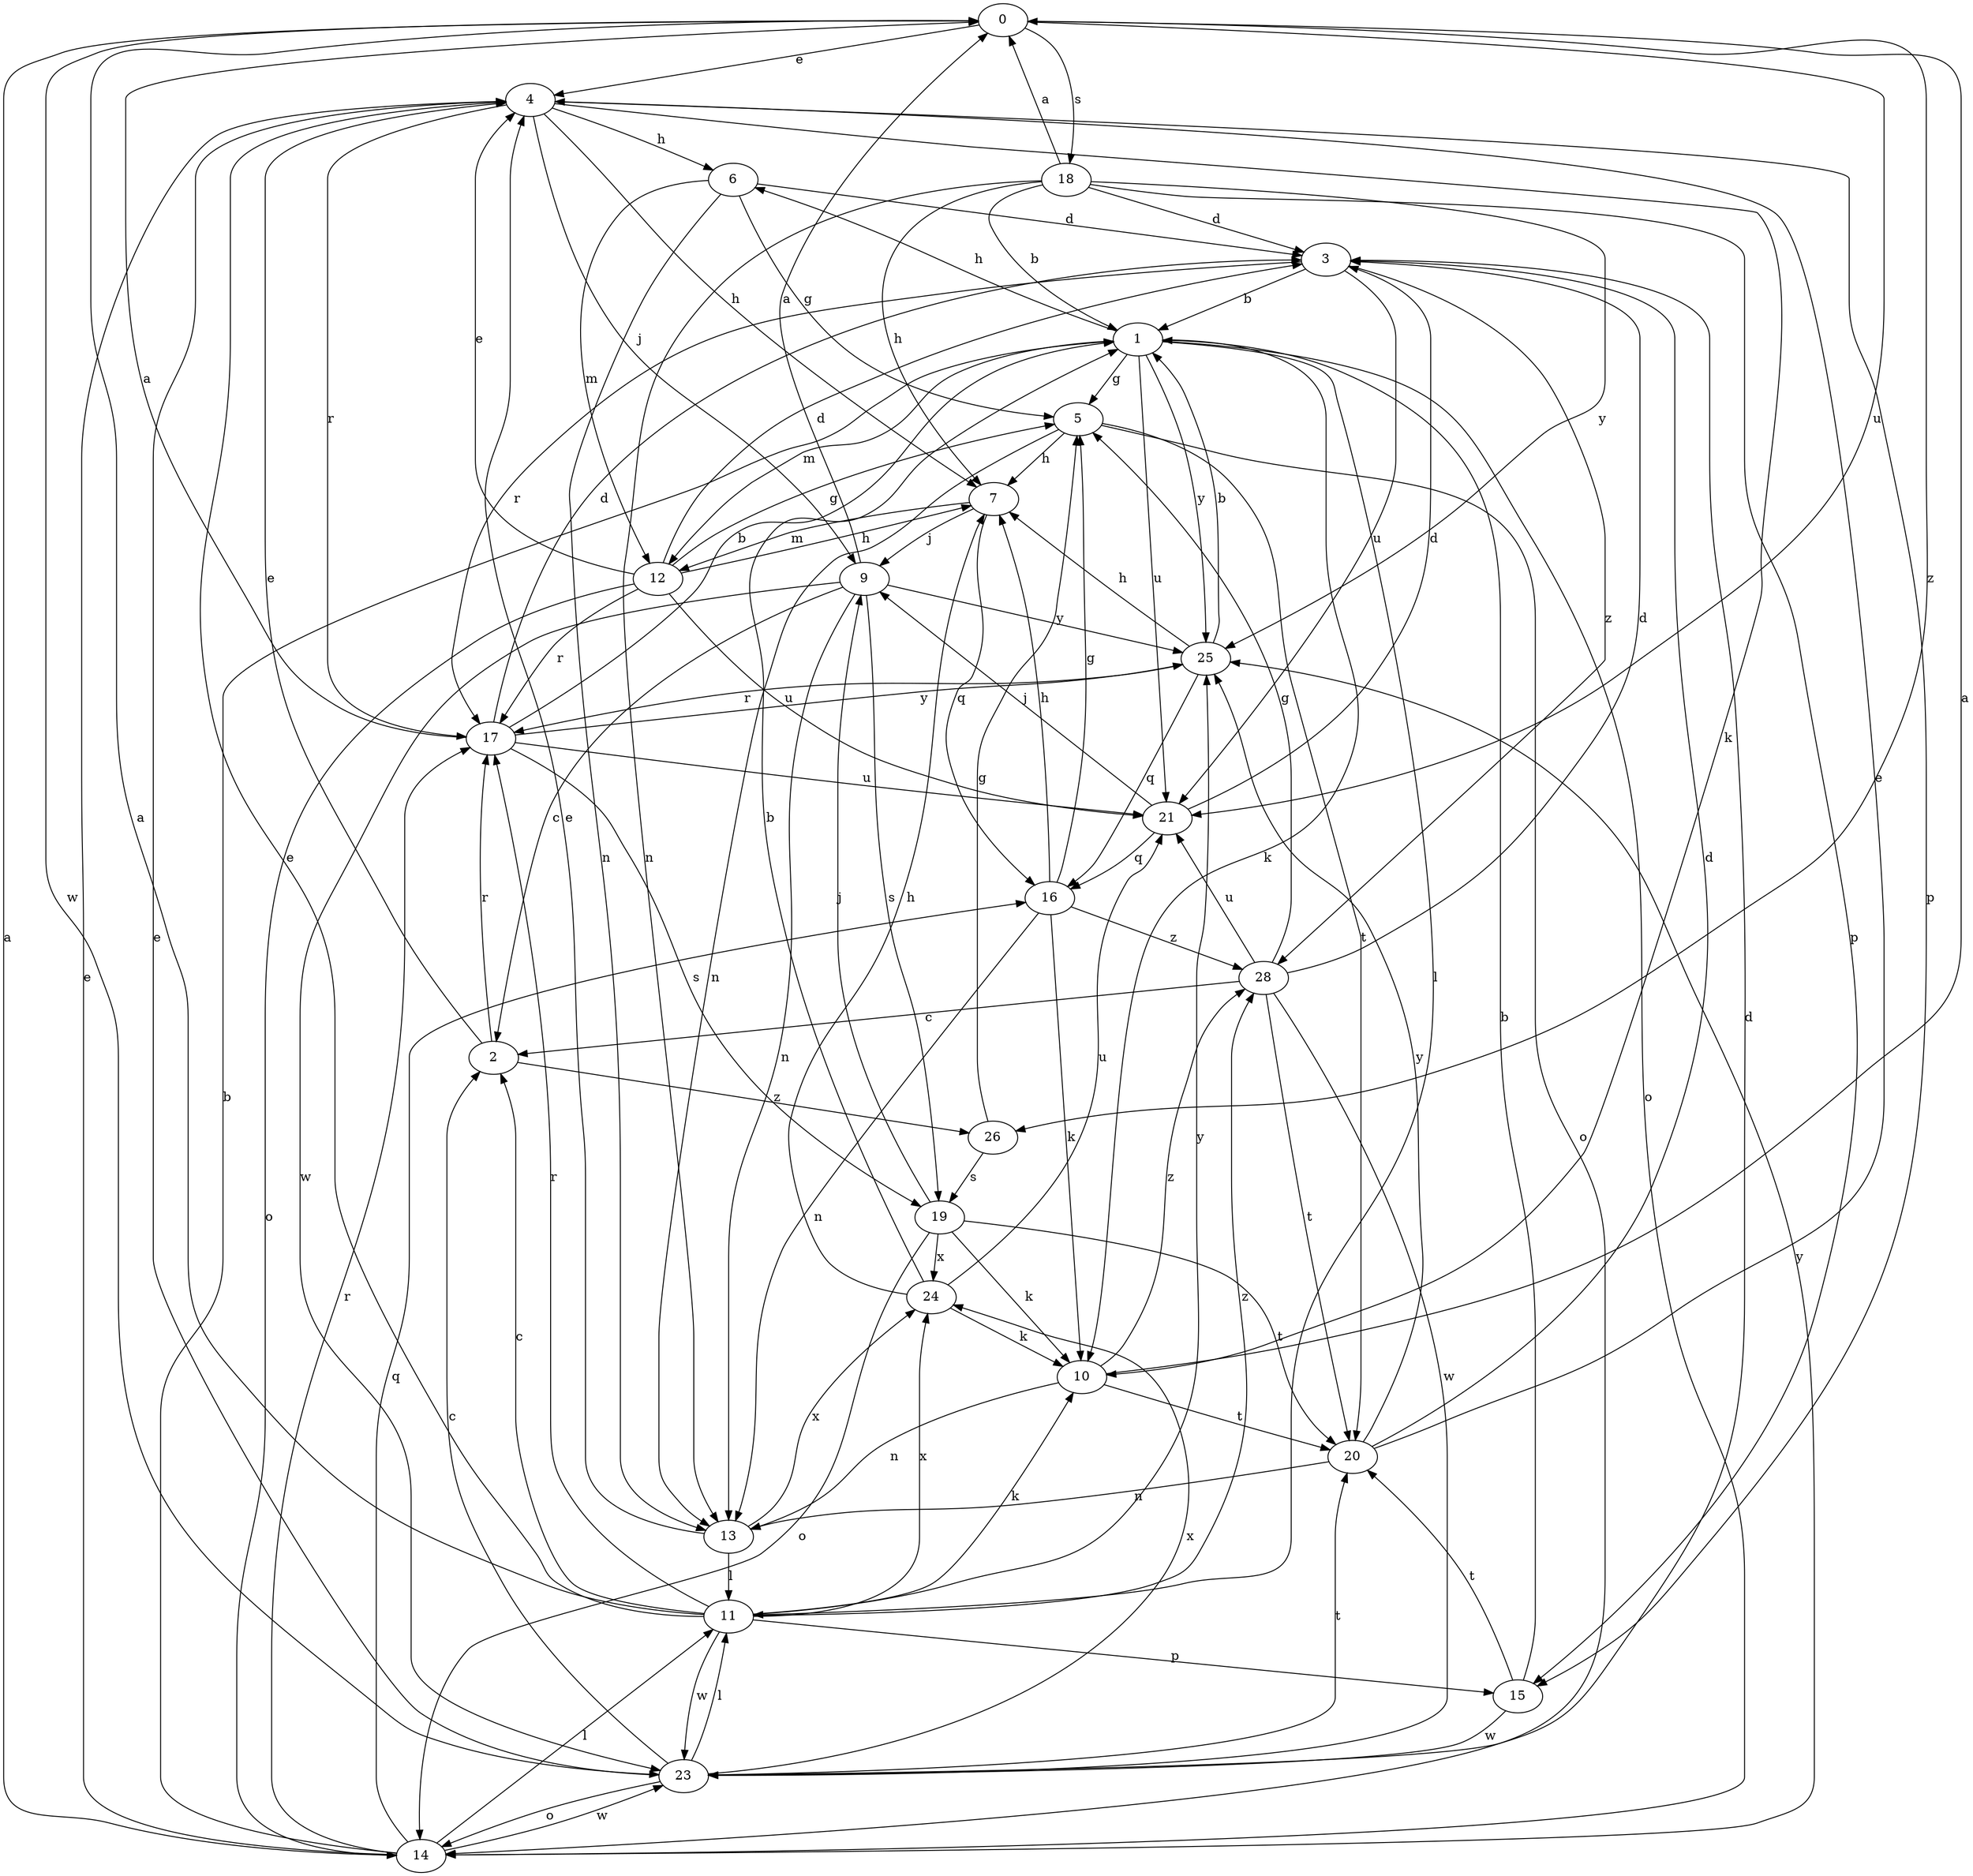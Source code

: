strict digraph  {
0;
1;
2;
3;
4;
5;
6;
7;
9;
10;
11;
12;
13;
14;
15;
16;
17;
18;
19;
20;
21;
23;
24;
25;
26;
28;
0 -> 4  [label=e];
0 -> 18  [label=s];
0 -> 21  [label=u];
0 -> 23  [label=w];
0 -> 26  [label=z];
1 -> 5  [label=g];
1 -> 6  [label=h];
1 -> 10  [label=k];
1 -> 11  [label=l];
1 -> 12  [label=m];
1 -> 14  [label=o];
1 -> 21  [label=u];
1 -> 25  [label=y];
2 -> 4  [label=e];
2 -> 17  [label=r];
2 -> 26  [label=z];
3 -> 1  [label=b];
3 -> 17  [label=r];
3 -> 21  [label=u];
3 -> 28  [label=z];
4 -> 6  [label=h];
4 -> 7  [label=h];
4 -> 9  [label=j];
4 -> 10  [label=k];
4 -> 15  [label=p];
4 -> 17  [label=r];
5 -> 7  [label=h];
5 -> 13  [label=n];
5 -> 14  [label=o];
5 -> 20  [label=t];
6 -> 3  [label=d];
6 -> 5  [label=g];
6 -> 12  [label=m];
6 -> 13  [label=n];
7 -> 9  [label=j];
7 -> 12  [label=m];
7 -> 16  [label=q];
9 -> 0  [label=a];
9 -> 2  [label=c];
9 -> 13  [label=n];
9 -> 19  [label=s];
9 -> 23  [label=w];
9 -> 25  [label=y];
10 -> 0  [label=a];
10 -> 13  [label=n];
10 -> 20  [label=t];
10 -> 28  [label=z];
11 -> 0  [label=a];
11 -> 2  [label=c];
11 -> 4  [label=e];
11 -> 10  [label=k];
11 -> 15  [label=p];
11 -> 17  [label=r];
11 -> 23  [label=w];
11 -> 24  [label=x];
11 -> 25  [label=y];
11 -> 28  [label=z];
12 -> 3  [label=d];
12 -> 4  [label=e];
12 -> 5  [label=g];
12 -> 7  [label=h];
12 -> 14  [label=o];
12 -> 17  [label=r];
12 -> 21  [label=u];
13 -> 4  [label=e];
13 -> 11  [label=l];
13 -> 24  [label=x];
14 -> 0  [label=a];
14 -> 1  [label=b];
14 -> 4  [label=e];
14 -> 11  [label=l];
14 -> 16  [label=q];
14 -> 17  [label=r];
14 -> 23  [label=w];
14 -> 25  [label=y];
15 -> 1  [label=b];
15 -> 20  [label=t];
15 -> 23  [label=w];
16 -> 5  [label=g];
16 -> 7  [label=h];
16 -> 10  [label=k];
16 -> 13  [label=n];
16 -> 28  [label=z];
17 -> 0  [label=a];
17 -> 1  [label=b];
17 -> 3  [label=d];
17 -> 19  [label=s];
17 -> 21  [label=u];
17 -> 25  [label=y];
18 -> 0  [label=a];
18 -> 1  [label=b];
18 -> 3  [label=d];
18 -> 7  [label=h];
18 -> 13  [label=n];
18 -> 15  [label=p];
18 -> 25  [label=y];
19 -> 9  [label=j];
19 -> 10  [label=k];
19 -> 14  [label=o];
19 -> 20  [label=t];
19 -> 24  [label=x];
20 -> 3  [label=d];
20 -> 4  [label=e];
20 -> 13  [label=n];
20 -> 25  [label=y];
21 -> 3  [label=d];
21 -> 9  [label=j];
21 -> 16  [label=q];
23 -> 2  [label=c];
23 -> 3  [label=d];
23 -> 4  [label=e];
23 -> 11  [label=l];
23 -> 14  [label=o];
23 -> 20  [label=t];
23 -> 24  [label=x];
24 -> 1  [label=b];
24 -> 7  [label=h];
24 -> 10  [label=k];
24 -> 21  [label=u];
25 -> 1  [label=b];
25 -> 7  [label=h];
25 -> 16  [label=q];
25 -> 17  [label=r];
26 -> 5  [label=g];
26 -> 19  [label=s];
28 -> 2  [label=c];
28 -> 3  [label=d];
28 -> 5  [label=g];
28 -> 20  [label=t];
28 -> 21  [label=u];
28 -> 23  [label=w];
}
